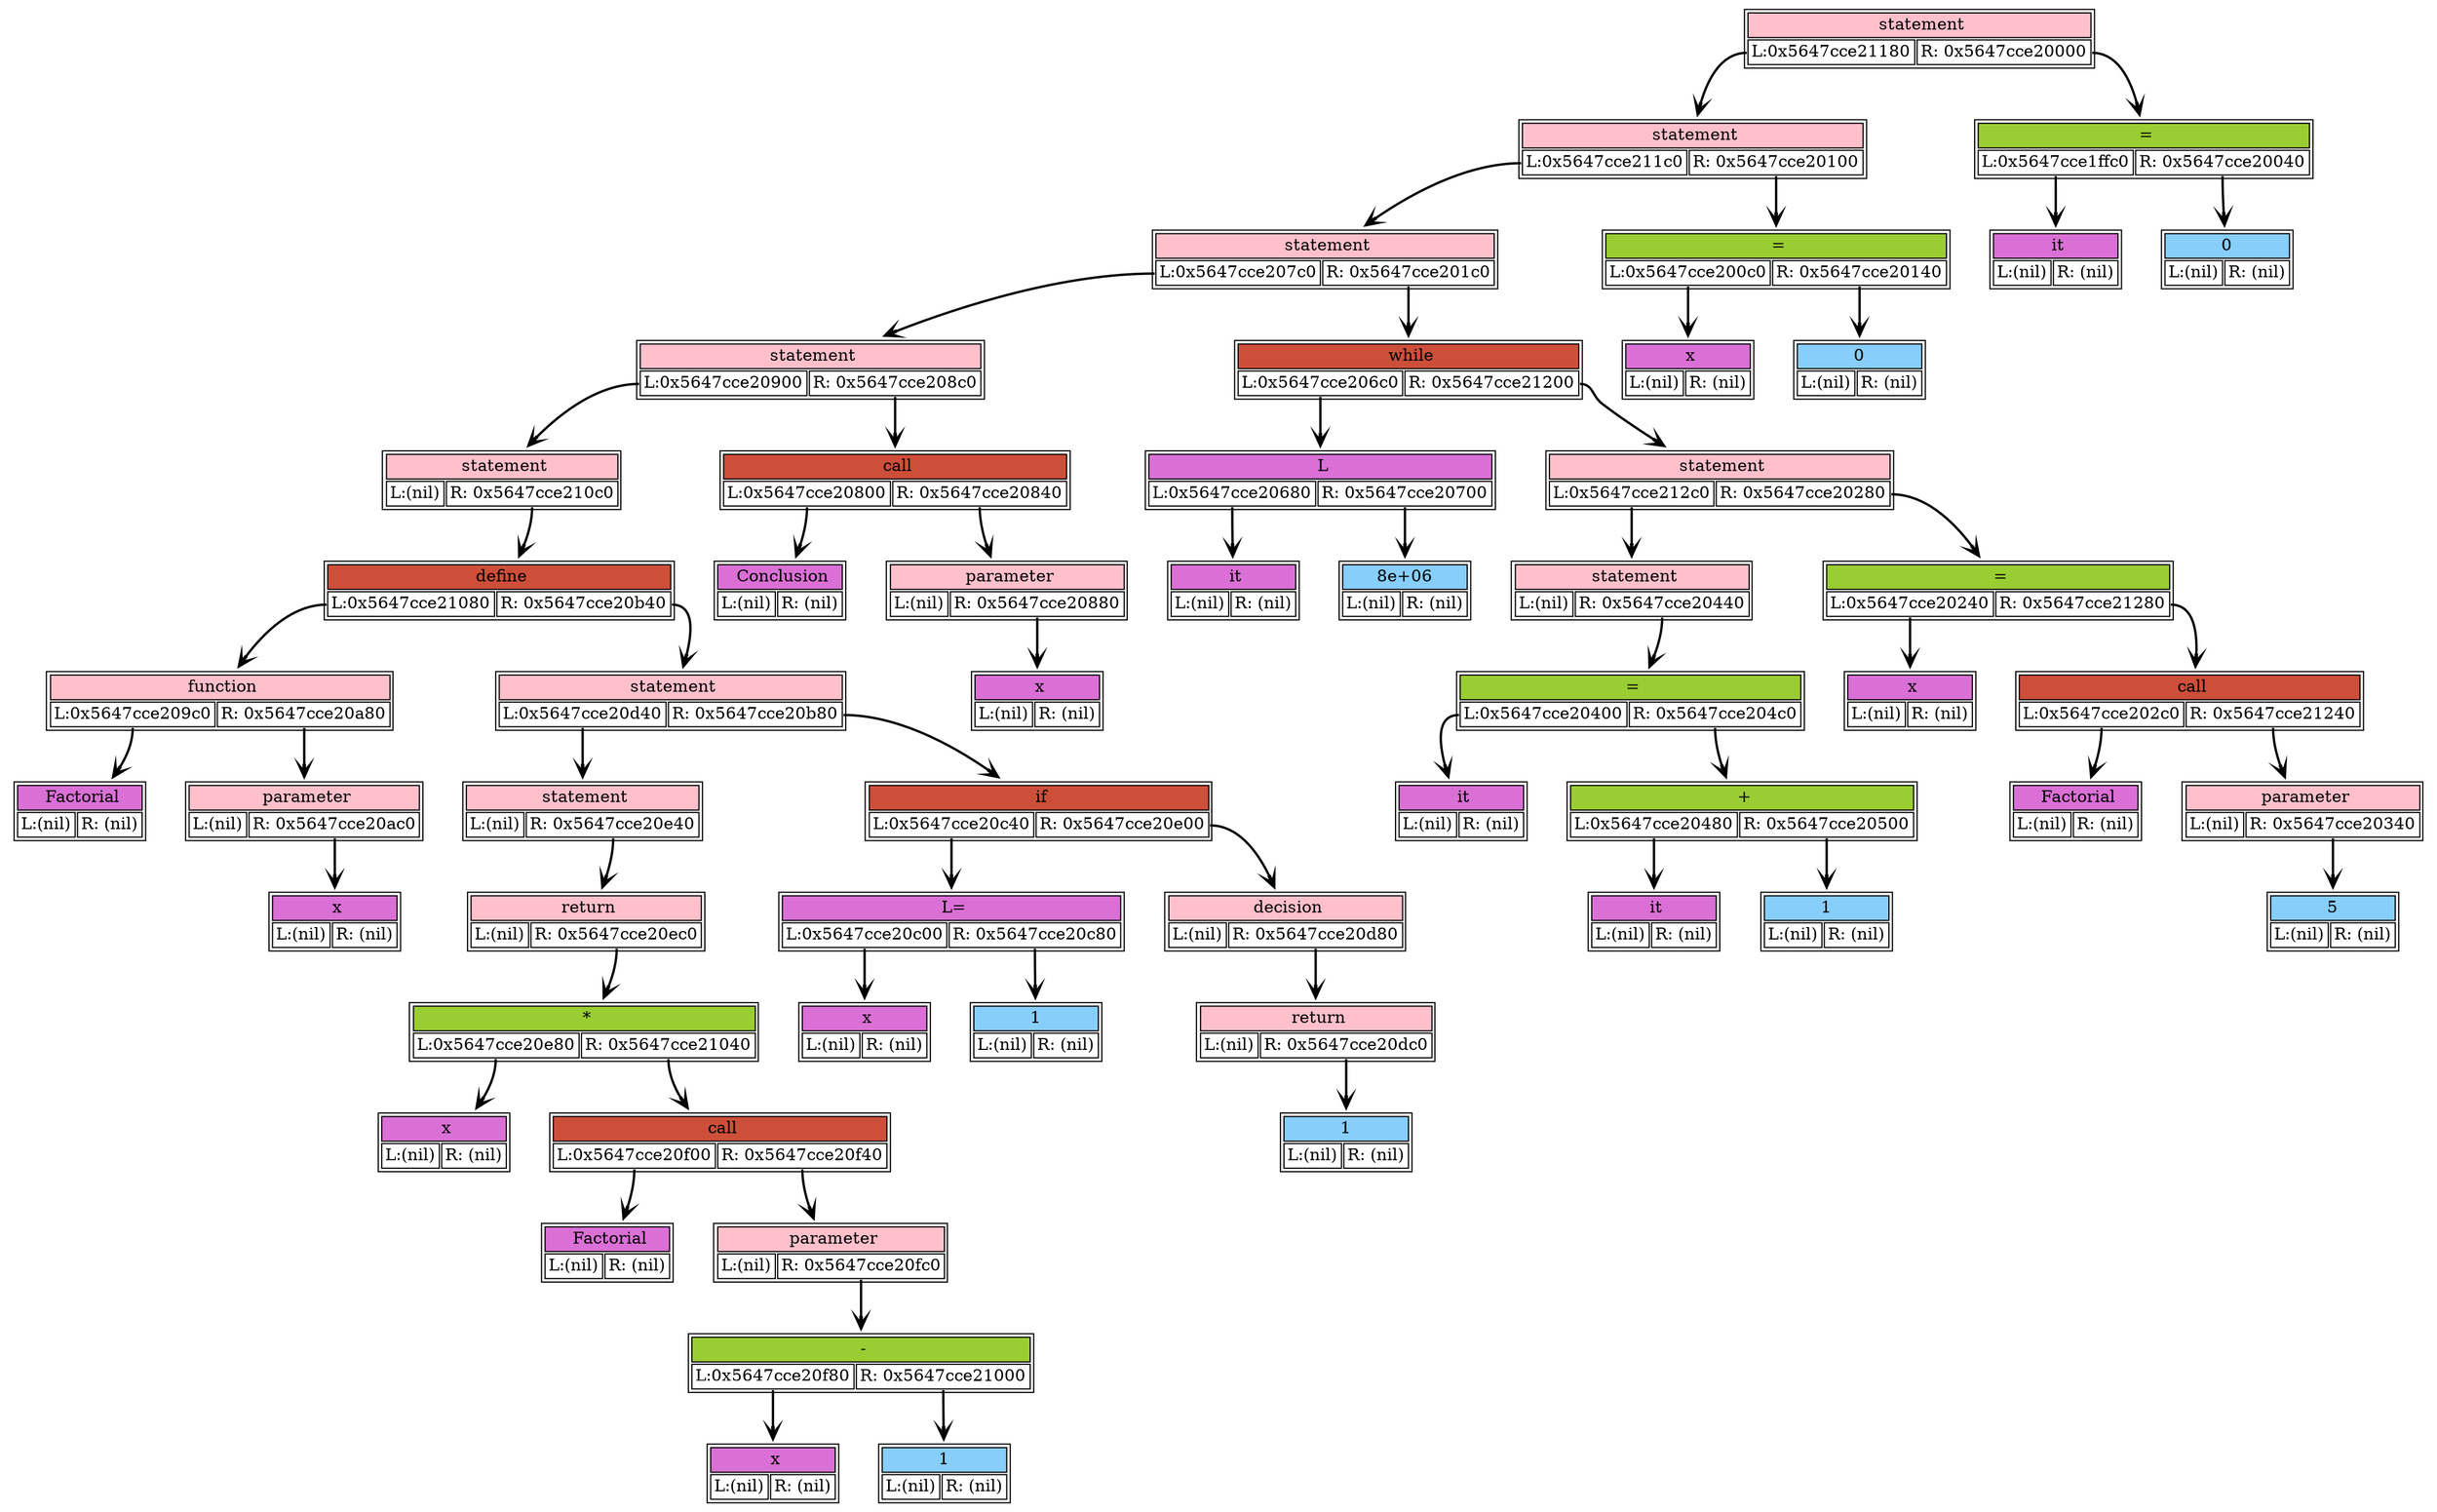 digraph dump_graph {
	rankdir=TV; 
node0x5647cce20900 [shape=plaintext
					label=<<table border='1' cellborder='1'>
			<tr><td colspan="2" bgcolor="pink" > statement</td></tr>
					<tr><td port= "lchild">L:(nil)</td><td port="rchild">R: 0x5647cce210c0</td></tr>
				</table>>];
		node0x5647cce20900:rchild -> node0x5647cce210c0[style=bold, arrowhead=vee];
node0x5647cce209c0 [shape=plaintext
					label=<<table border='1' cellborder='1'>
			<tr><td colspan="2" bgcolor="orchid" > Factorial</td></tr>
					<tr><td port= "lchild">L:(nil)</td><td port="rchild">R: (nil)</td></tr>
				</table>>];
node0x5647cce21080 [shape=plaintext
					label=<<table border='1' cellborder='1'>
			<tr><td colspan="2" bgcolor="pink" > function</td></tr>
					<tr><td port= "lchild">L:0x5647cce209c0</td><td port="rchild">R: 0x5647cce20a80</td></tr>
				</table>>];
		node0x5647cce21080:lchild -> node0x5647cce209c0[style=bold, arrowhead=vee];
		node0x5647cce21080:rchild -> node0x5647cce20a80[style=bold, arrowhead=vee];
node0x5647cce20a80 [shape=plaintext
					label=<<table border='1' cellborder='1'>
			<tr><td colspan="2" bgcolor="pink" > parameter</td></tr>
					<tr><td port= "lchild">L:(nil)</td><td port="rchild">R: 0x5647cce20ac0</td></tr>
				</table>>];
		node0x5647cce20a80:rchild -> node0x5647cce20ac0[style=bold, arrowhead=vee];
node0x5647cce20ac0 [shape=plaintext
					label=<<table border='1' cellborder='1'>
			<tr><td colspan="2" bgcolor="orchid" > x</td></tr>
					<tr><td port= "lchild">L:(nil)</td><td port="rchild">R: (nil)</td></tr>
				</table>>];
node0x5647cce210c0 [shape=plaintext
					label=<<table border='1' cellborder='1'>
			<tr><td colspan="2" bgcolor="tomato3" > define</td></tr>
					<tr><td port= "lchild">L:0x5647cce21080</td><td port="rchild">R: 0x5647cce20b40</td></tr>
				</table>>];
		node0x5647cce210c0:lchild -> node0x5647cce21080[style=bold, arrowhead=vee];
		node0x5647cce210c0:rchild -> node0x5647cce20b40[style=bold, arrowhead=vee];
node0x5647cce20d40 [shape=plaintext
					label=<<table border='1' cellborder='1'>
			<tr><td colspan="2" bgcolor="pink" > statement</td></tr>
					<tr><td port= "lchild">L:(nil)</td><td port="rchild">R: 0x5647cce20e40</td></tr>
				</table>>];
		node0x5647cce20d40:rchild -> node0x5647cce20e40[style=bold, arrowhead=vee];
node0x5647cce20e40 [shape=plaintext
					label=<<table border='1' cellborder='1'>
			<tr><td colspan="2" bgcolor="pink" > return</td></tr>
					<tr><td port= "lchild">L:(nil)</td><td port="rchild">R: 0x5647cce20ec0</td></tr>
				</table>>];
		node0x5647cce20e40:rchild -> node0x5647cce20ec0[style=bold, arrowhead=vee];
node0x5647cce20e80 [shape=plaintext
					label=<<table border='1' cellborder='1'>
			<tr><td colspan="2" bgcolor="orchid" > x</td></tr>
					<tr><td port= "lchild">L:(nil)</td><td port="rchild">R: (nil)</td></tr>
				</table>>];
node0x5647cce20ec0 [shape=plaintext
					label=<<table border='1' cellborder='1'>
			<tr><td colspan="2" bgcolor="olivedrab3" > *</td></tr>
					<tr><td port= "lchild">L:0x5647cce20e80</td><td port="rchild">R: 0x5647cce21040</td></tr>
				</table>>];
		node0x5647cce20ec0:lchild -> node0x5647cce20e80[style=bold, arrowhead=vee];
		node0x5647cce20ec0:rchild -> node0x5647cce21040[style=bold, arrowhead=vee];
node0x5647cce20f00 [shape=plaintext
					label=<<table border='1' cellborder='1'>
			<tr><td colspan="2" bgcolor="orchid" > Factorial</td></tr>
					<tr><td port= "lchild">L:(nil)</td><td port="rchild">R: (nil)</td></tr>
				</table>>];
node0x5647cce21040 [shape=plaintext
					label=<<table border='1' cellborder='1'>
			<tr><td colspan="2" bgcolor="tomato3" > call</td></tr>
					<tr><td port= "lchild">L:0x5647cce20f00</td><td port="rchild">R: 0x5647cce20f40</td></tr>
				</table>>];
		node0x5647cce21040:lchild -> node0x5647cce20f00[style=bold, arrowhead=vee];
		node0x5647cce21040:rchild -> node0x5647cce20f40[style=bold, arrowhead=vee];
node0x5647cce20f40 [shape=plaintext
					label=<<table border='1' cellborder='1'>
			<tr><td colspan="2" bgcolor="pink" > parameter</td></tr>
					<tr><td port= "lchild">L:(nil)</td><td port="rchild">R: 0x5647cce20fc0</td></tr>
				</table>>];
		node0x5647cce20f40:rchild -> node0x5647cce20fc0[style=bold, arrowhead=vee];
node0x5647cce20f80 [shape=plaintext
					label=<<table border='1' cellborder='1'>
			<tr><td colspan="2" bgcolor="orchid" > x</td></tr>
					<tr><td port= "lchild">L:(nil)</td><td port="rchild">R: (nil)</td></tr>
				</table>>];
node0x5647cce20fc0 [shape=plaintext
					label=<<table border='1' cellborder='1'>
			<tr><td colspan="2" bgcolor="olivedrab3" > -</td></tr>
					<tr><td port= "lchild">L:0x5647cce20f80</td><td port="rchild">R: 0x5647cce21000</td></tr>
				</table>>];
		node0x5647cce20fc0:lchild -> node0x5647cce20f80[style=bold, arrowhead=vee];
		node0x5647cce20fc0:rchild -> node0x5647cce21000[style=bold, arrowhead=vee];
node0x5647cce21000 [shape=plaintext
					label=<<table border='1' cellborder='1'>
			<tr><td colspan="2" bgcolor="lightskyblue" >1</td></tr>
					<tr><td port= "lchild">L:(nil)</td><td port="rchild">R: (nil)</td></tr>
				</table>>];
node0x5647cce20b40 [shape=plaintext
					label=<<table border='1' cellborder='1'>
			<tr><td colspan="2" bgcolor="pink" > statement</td></tr>
					<tr><td port= "lchild">L:0x5647cce20d40</td><td port="rchild">R: 0x5647cce20b80</td></tr>
				</table>>];
		node0x5647cce20b40:lchild -> node0x5647cce20d40[style=bold, arrowhead=vee];
		node0x5647cce20b40:rchild -> node0x5647cce20b80[style=bold, arrowhead=vee];
node0x5647cce20c00 [shape=plaintext
					label=<<table border='1' cellborder='1'>
			<tr><td colspan="2" bgcolor="orchid" > x</td></tr>
					<tr><td port= "lchild">L:(nil)</td><td port="rchild">R: (nil)</td></tr>
				</table>>];
node0x5647cce20c40 [shape=plaintext
					label=<<table border='1' cellborder='1'>
			<tr><td colspan="2" bgcolor="orchid" > L=</td></tr>
					<tr><td port= "lchild">L:0x5647cce20c00</td><td port="rchild">R: 0x5647cce20c80</td></tr>
				</table>>];
		node0x5647cce20c40:lchild -> node0x5647cce20c00[style=bold, arrowhead=vee];
		node0x5647cce20c40:rchild -> node0x5647cce20c80[style=bold, arrowhead=vee];
node0x5647cce20c80 [shape=plaintext
					label=<<table border='1' cellborder='1'>
			<tr><td colspan="2" bgcolor="lightskyblue" >1</td></tr>
					<tr><td port= "lchild">L:(nil)</td><td port="rchild">R: (nil)</td></tr>
				</table>>];
node0x5647cce20b80 [shape=plaintext
					label=<<table border='1' cellborder='1'>
			<tr><td colspan="2" bgcolor="tomato3" > if</td></tr>
					<tr><td port= "lchild">L:0x5647cce20c40</td><td port="rchild">R: 0x5647cce20e00</td></tr>
				</table>>];
		node0x5647cce20b80:lchild -> node0x5647cce20c40[style=bold, arrowhead=vee];
		node0x5647cce20b80:rchild -> node0x5647cce20e00[style=bold, arrowhead=vee];
node0x5647cce20e00 [shape=plaintext
					label=<<table border='1' cellborder='1'>
			<tr><td colspan="2" bgcolor="pink" > decision</td></tr>
					<tr><td port= "lchild">L:(nil)</td><td port="rchild">R: 0x5647cce20d80</td></tr>
				</table>>];
		node0x5647cce20e00:rchild -> node0x5647cce20d80[style=bold, arrowhead=vee];
node0x5647cce20d80 [shape=plaintext
					label=<<table border='1' cellborder='1'>
			<tr><td colspan="2" bgcolor="pink" > return</td></tr>
					<tr><td port= "lchild">L:(nil)</td><td port="rchild">R: 0x5647cce20dc0</td></tr>
				</table>>];
		node0x5647cce20d80:rchild -> node0x5647cce20dc0[style=bold, arrowhead=vee];
node0x5647cce20dc0 [shape=plaintext
					label=<<table border='1' cellborder='1'>
			<tr><td colspan="2" bgcolor="lightskyblue" >1</td></tr>
					<tr><td port= "lchild">L:(nil)</td><td port="rchild">R: (nil)</td></tr>
				</table>>];
node0x5647cce207c0 [shape=plaintext
					label=<<table border='1' cellborder='1'>
			<tr><td colspan="2" bgcolor="pink" > statement</td></tr>
					<tr><td port= "lchild">L:0x5647cce20900</td><td port="rchild">R: 0x5647cce208c0</td></tr>
				</table>>];
		node0x5647cce207c0:lchild -> node0x5647cce20900[style=bold, arrowhead=vee];
		node0x5647cce207c0:rchild -> node0x5647cce208c0[style=bold, arrowhead=vee];
node0x5647cce20800 [shape=plaintext
					label=<<table border='1' cellborder='1'>
			<tr><td colspan="2" bgcolor="orchid" > Conclusion</td></tr>
					<tr><td port= "lchild">L:(nil)</td><td port="rchild">R: (nil)</td></tr>
				</table>>];
node0x5647cce208c0 [shape=plaintext
					label=<<table border='1' cellborder='1'>
			<tr><td colspan="2" bgcolor="tomato3" > call</td></tr>
					<tr><td port= "lchild">L:0x5647cce20800</td><td port="rchild">R: 0x5647cce20840</td></tr>
				</table>>];
		node0x5647cce208c0:lchild -> node0x5647cce20800[style=bold, arrowhead=vee];
		node0x5647cce208c0:rchild -> node0x5647cce20840[style=bold, arrowhead=vee];
node0x5647cce20840 [shape=plaintext
					label=<<table border='1' cellborder='1'>
			<tr><td colspan="2" bgcolor="pink" > parameter</td></tr>
					<tr><td port= "lchild">L:(nil)</td><td port="rchild">R: 0x5647cce20880</td></tr>
				</table>>];
		node0x5647cce20840:rchild -> node0x5647cce20880[style=bold, arrowhead=vee];
node0x5647cce20880 [shape=plaintext
					label=<<table border='1' cellborder='1'>
			<tr><td colspan="2" bgcolor="orchid" > x</td></tr>
					<tr><td port= "lchild">L:(nil)</td><td port="rchild">R: (nil)</td></tr>
				</table>>];
node0x5647cce211c0 [shape=plaintext
					label=<<table border='1' cellborder='1'>
			<tr><td colspan="2" bgcolor="pink" > statement</td></tr>
					<tr><td port= "lchild">L:0x5647cce207c0</td><td port="rchild">R: 0x5647cce201c0</td></tr>
				</table>>];
		node0x5647cce211c0:lchild -> node0x5647cce207c0[style=bold, arrowhead=vee];
		node0x5647cce211c0:rchild -> node0x5647cce201c0[style=bold, arrowhead=vee];
node0x5647cce20680 [shape=plaintext
					label=<<table border='1' cellborder='1'>
			<tr><td colspan="2" bgcolor="orchid" > it</td></tr>
					<tr><td port= "lchild">L:(nil)</td><td port="rchild">R: (nil)</td></tr>
				</table>>];
node0x5647cce206c0 [shape=plaintext
					label=<<table border='1' cellborder='1'>
			<tr><td colspan="2" bgcolor="orchid" > L</td></tr>
					<tr><td port= "lchild">L:0x5647cce20680</td><td port="rchild">R: 0x5647cce20700</td></tr>
				</table>>];
		node0x5647cce206c0:lchild -> node0x5647cce20680[style=bold, arrowhead=vee];
		node0x5647cce206c0:rchild -> node0x5647cce20700[style=bold, arrowhead=vee];
node0x5647cce20700 [shape=plaintext
					label=<<table border='1' cellborder='1'>
			<tr><td colspan="2" bgcolor="lightskyblue" >8e+06</td></tr>
					<tr><td port= "lchild">L:(nil)</td><td port="rchild">R: (nil)</td></tr>
				</table>>];
node0x5647cce201c0 [shape=plaintext
					label=<<table border='1' cellborder='1'>
			<tr><td colspan="2" bgcolor="tomato3" > while</td></tr>
					<tr><td port= "lchild">L:0x5647cce206c0</td><td port="rchild">R: 0x5647cce21200</td></tr>
				</table>>];
		node0x5647cce201c0:lchild -> node0x5647cce206c0[style=bold, arrowhead=vee];
		node0x5647cce201c0:rchild -> node0x5647cce21200[style=bold, arrowhead=vee];
node0x5647cce212c0 [shape=plaintext
					label=<<table border='1' cellborder='1'>
			<tr><td colspan="2" bgcolor="pink" > statement</td></tr>
					<tr><td port= "lchild">L:(nil)</td><td port="rchild">R: 0x5647cce20440</td></tr>
				</table>>];
		node0x5647cce212c0:rchild -> node0x5647cce20440[style=bold, arrowhead=vee];
node0x5647cce20400 [shape=plaintext
					label=<<table border='1' cellborder='1'>
			<tr><td colspan="2" bgcolor="orchid" > it</td></tr>
					<tr><td port= "lchild">L:(nil)</td><td port="rchild">R: (nil)</td></tr>
				</table>>];
node0x5647cce20440 [shape=plaintext
					label=<<table border='1' cellborder='1'>
			<tr><td colspan="2" bgcolor="olivedrab3" > =</td></tr>
					<tr><td port= "lchild">L:0x5647cce20400</td><td port="rchild">R: 0x5647cce204c0</td></tr>
				</table>>];
		node0x5647cce20440:lchild -> node0x5647cce20400[style=bold, arrowhead=vee];
		node0x5647cce20440:rchild -> node0x5647cce204c0[style=bold, arrowhead=vee];
node0x5647cce20480 [shape=plaintext
					label=<<table border='1' cellborder='1'>
			<tr><td colspan="2" bgcolor="orchid" > it</td></tr>
					<tr><td port= "lchild">L:(nil)</td><td port="rchild">R: (nil)</td></tr>
				</table>>];
node0x5647cce204c0 [shape=plaintext
					label=<<table border='1' cellborder='1'>
			<tr><td colspan="2" bgcolor="olivedrab3" > +</td></tr>
					<tr><td port= "lchild">L:0x5647cce20480</td><td port="rchild">R: 0x5647cce20500</td></tr>
				</table>>];
		node0x5647cce204c0:lchild -> node0x5647cce20480[style=bold, arrowhead=vee];
		node0x5647cce204c0:rchild -> node0x5647cce20500[style=bold, arrowhead=vee];
node0x5647cce20500 [shape=plaintext
					label=<<table border='1' cellborder='1'>
			<tr><td colspan="2" bgcolor="lightskyblue" >1</td></tr>
					<tr><td port= "lchild">L:(nil)</td><td port="rchild">R: (nil)</td></tr>
				</table>>];
node0x5647cce21200 [shape=plaintext
					label=<<table border='1' cellborder='1'>
			<tr><td colspan="2" bgcolor="pink" > statement</td></tr>
					<tr><td port= "lchild">L:0x5647cce212c0</td><td port="rchild">R: 0x5647cce20280</td></tr>
				</table>>];
		node0x5647cce21200:lchild -> node0x5647cce212c0[style=bold, arrowhead=vee];
		node0x5647cce21200:rchild -> node0x5647cce20280[style=bold, arrowhead=vee];
node0x5647cce20240 [shape=plaintext
					label=<<table border='1' cellborder='1'>
			<tr><td colspan="2" bgcolor="orchid" > x</td></tr>
					<tr><td port= "lchild">L:(nil)</td><td port="rchild">R: (nil)</td></tr>
				</table>>];
node0x5647cce20280 [shape=plaintext
					label=<<table border='1' cellborder='1'>
			<tr><td colspan="2" bgcolor="olivedrab3" > =</td></tr>
					<tr><td port= "lchild">L:0x5647cce20240</td><td port="rchild">R: 0x5647cce21280</td></tr>
				</table>>];
		node0x5647cce20280:lchild -> node0x5647cce20240[style=bold, arrowhead=vee];
		node0x5647cce20280:rchild -> node0x5647cce21280[style=bold, arrowhead=vee];
node0x5647cce202c0 [shape=plaintext
					label=<<table border='1' cellborder='1'>
			<tr><td colspan="2" bgcolor="orchid" > Factorial</td></tr>
					<tr><td port= "lchild">L:(nil)</td><td port="rchild">R: (nil)</td></tr>
				</table>>];
node0x5647cce21280 [shape=plaintext
					label=<<table border='1' cellborder='1'>
			<tr><td colspan="2" bgcolor="tomato3" > call</td></tr>
					<tr><td port= "lchild">L:0x5647cce202c0</td><td port="rchild">R: 0x5647cce21240</td></tr>
				</table>>];
		node0x5647cce21280:lchild -> node0x5647cce202c0[style=bold, arrowhead=vee];
		node0x5647cce21280:rchild -> node0x5647cce21240[style=bold, arrowhead=vee];
node0x5647cce21240 [shape=plaintext
					label=<<table border='1' cellborder='1'>
			<tr><td colspan="2" bgcolor="pink" > parameter</td></tr>
					<tr><td port= "lchild">L:(nil)</td><td port="rchild">R: 0x5647cce20340</td></tr>
				</table>>];
		node0x5647cce21240:rchild -> node0x5647cce20340[style=bold, arrowhead=vee];
node0x5647cce20340 [shape=plaintext
					label=<<table border='1' cellborder='1'>
			<tr><td colspan="2" bgcolor="lightskyblue" >5</td></tr>
					<tr><td port= "lchild">L:(nil)</td><td port="rchild">R: (nil)</td></tr>
				</table>>];
node0x5647cce21180 [shape=plaintext
					label=<<table border='1' cellborder='1'>
			<tr><td colspan="2" bgcolor="pink" > statement</td></tr>
					<tr><td port= "lchild">L:0x5647cce211c0</td><td port="rchild">R: 0x5647cce20100</td></tr>
				</table>>];
		node0x5647cce21180:lchild -> node0x5647cce211c0[style=bold, arrowhead=vee];
		node0x5647cce21180:rchild -> node0x5647cce20100[style=bold, arrowhead=vee];
node0x5647cce200c0 [shape=plaintext
					label=<<table border='1' cellborder='1'>
			<tr><td colspan="2" bgcolor="orchid" > x</td></tr>
					<tr><td port= "lchild">L:(nil)</td><td port="rchild">R: (nil)</td></tr>
				</table>>];
node0x5647cce20100 [shape=plaintext
					label=<<table border='1' cellborder='1'>
			<tr><td colspan="2" bgcolor="olivedrab3" > =</td></tr>
					<tr><td port= "lchild">L:0x5647cce200c0</td><td port="rchild">R: 0x5647cce20140</td></tr>
				</table>>];
		node0x5647cce20100:lchild -> node0x5647cce200c0[style=bold, arrowhead=vee];
		node0x5647cce20100:rchild -> node0x5647cce20140[style=bold, arrowhead=vee];
node0x5647cce20140 [shape=plaintext
					label=<<table border='1' cellborder='1'>
			<tr><td colspan="2" bgcolor="lightskyblue" >0</td></tr>
					<tr><td port= "lchild">L:(nil)</td><td port="rchild">R: (nil)</td></tr>
				</table>>];
node0x5647cce21140 [shape=plaintext
					label=<<table border='1' cellborder='1'>
			<tr><td colspan="2" bgcolor="pink" > statement</td></tr>
					<tr><td port= "lchild">L:0x5647cce21180</td><td port="rchild">R: 0x5647cce20000</td></tr>
				</table>>];
		node0x5647cce21140:lchild -> node0x5647cce21180[style=bold, arrowhead=vee];
		node0x5647cce21140:rchild -> node0x5647cce20000[style=bold, arrowhead=vee];
node0x5647cce1ffc0 [shape=plaintext
					label=<<table border='1' cellborder='1'>
			<tr><td colspan="2" bgcolor="orchid" > it</td></tr>
					<tr><td port= "lchild">L:(nil)</td><td port="rchild">R: (nil)</td></tr>
				</table>>];
node0x5647cce20000 [shape=plaintext
					label=<<table border='1' cellborder='1'>
			<tr><td colspan="2" bgcolor="olivedrab3" > =</td></tr>
					<tr><td port= "lchild">L:0x5647cce1ffc0</td><td port="rchild">R: 0x5647cce20040</td></tr>
				</table>>];
		node0x5647cce20000:lchild -> node0x5647cce1ffc0[style=bold, arrowhead=vee];
		node0x5647cce20000:rchild -> node0x5647cce20040[style=bold, arrowhead=vee];
node0x5647cce20040 [shape=plaintext
					label=<<table border='1' cellborder='1'>
			<tr><td colspan="2" bgcolor="lightskyblue" >0</td></tr>
					<tr><td port= "lchild">L:(nil)</td><td port="rchild">R: (nil)</td></tr>
				</table>>];
}

